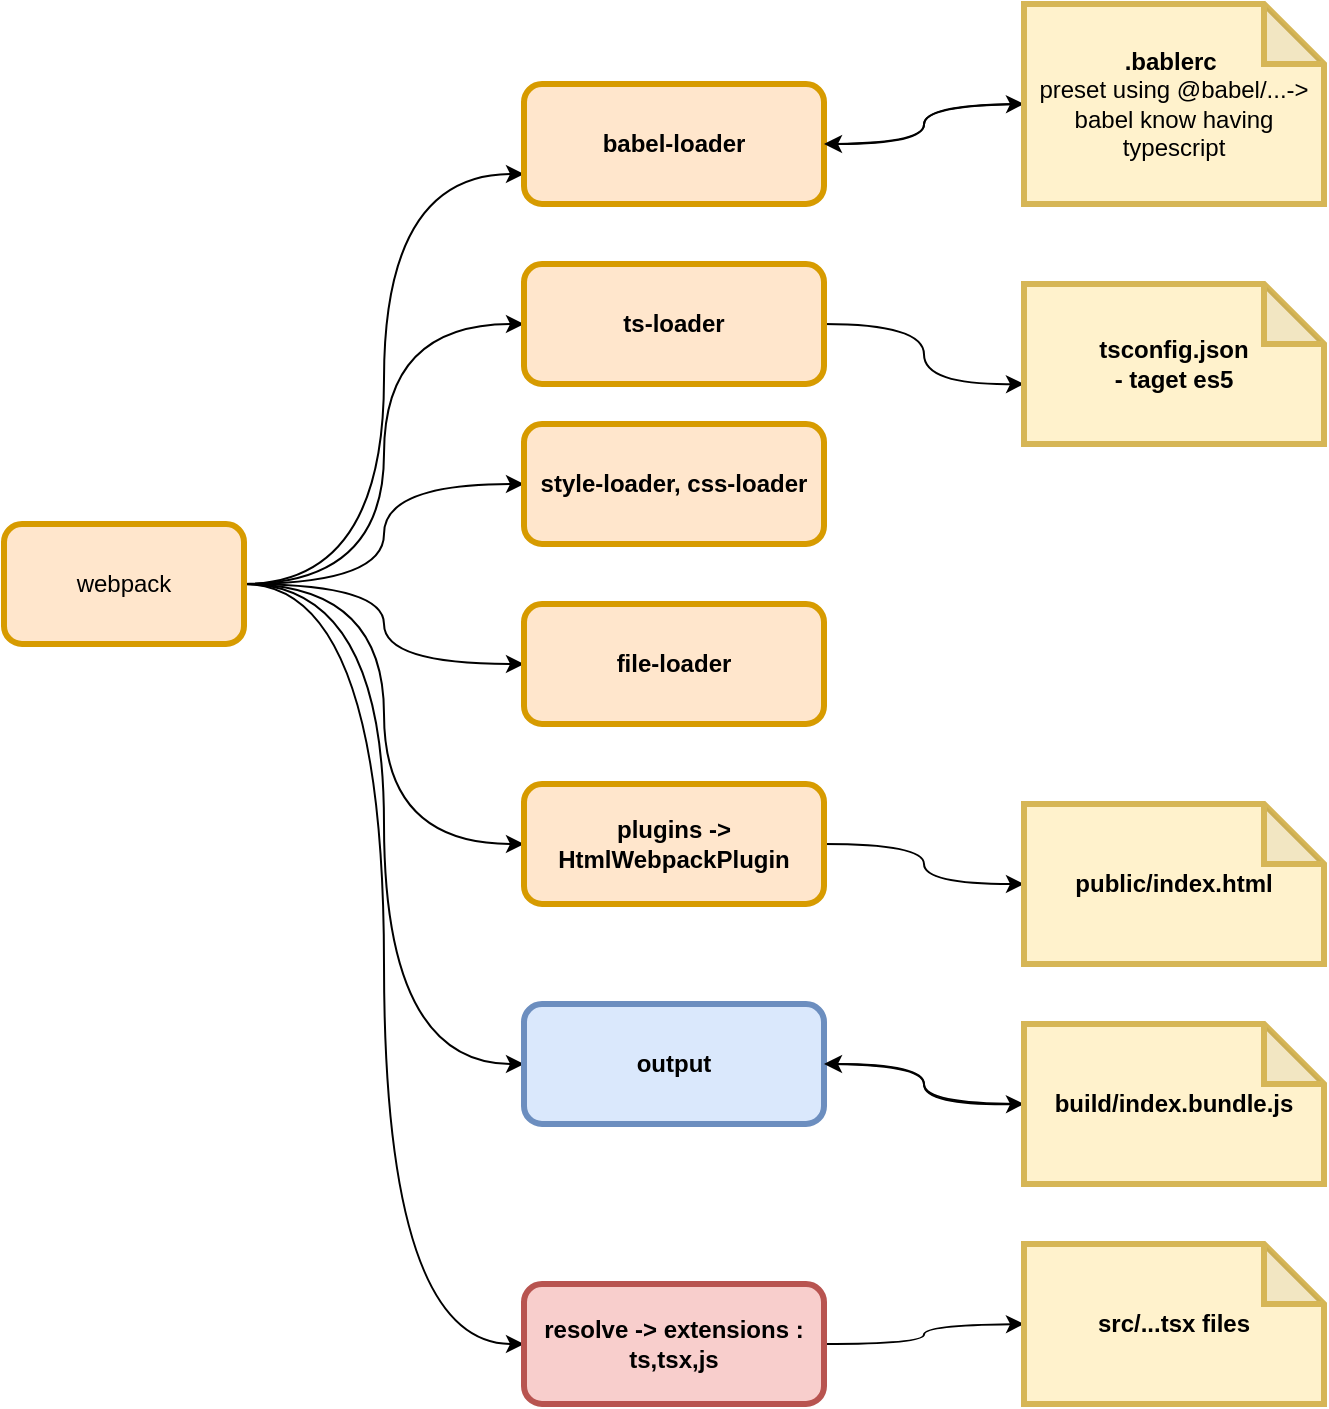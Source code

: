 <mxfile version="14.4.3" type="device"><diagram id="eEhBT9pzi9pnMuvzZ7v7" name="Page-1"><mxGraphModel dx="780" dy="1173" grid="1" gridSize="10" guides="1" tooltips="1" connect="1" arrows="1" fold="1" page="1" pageScale="1" pageWidth="827" pageHeight="1169" math="0" shadow="0"><root><mxCell id="0"/><mxCell id="1" parent="0"/><mxCell id="jli8rcFTPAU1Wi8rg1YY-21" style="edgeStyle=orthogonalEdgeStyle;curved=1;rounded=0;orthogonalLoop=1;jettySize=auto;html=1;entryX=0;entryY=0.75;entryDx=0;entryDy=0;fontColor=#000000;" edge="1" parent="1" source="jli8rcFTPAU1Wi8rg1YY-13" target="jli8rcFTPAU1Wi8rg1YY-17"><mxGeometry relative="1" as="geometry"/></mxCell><mxCell id="jli8rcFTPAU1Wi8rg1YY-34" style="edgeStyle=orthogonalEdgeStyle;curved=1;rounded=0;orthogonalLoop=1;jettySize=auto;html=1;entryX=0;entryY=0.5;entryDx=0;entryDy=0;fontColor=#000000;" edge="1" parent="1" source="jli8rcFTPAU1Wi8rg1YY-13" target="jli8rcFTPAU1Wi8rg1YY-18"><mxGeometry relative="1" as="geometry"/></mxCell><mxCell id="jli8rcFTPAU1Wi8rg1YY-35" style="edgeStyle=orthogonalEdgeStyle;curved=1;rounded=0;orthogonalLoop=1;jettySize=auto;html=1;fontColor=#000000;" edge="1" parent="1" source="jli8rcFTPAU1Wi8rg1YY-13" target="jli8rcFTPAU1Wi8rg1YY-19"><mxGeometry relative="1" as="geometry"/></mxCell><mxCell id="jli8rcFTPAU1Wi8rg1YY-36" style="edgeStyle=orthogonalEdgeStyle;curved=1;rounded=0;orthogonalLoop=1;jettySize=auto;html=1;fontColor=#000000;" edge="1" parent="1" source="jli8rcFTPAU1Wi8rg1YY-13" target="jli8rcFTPAU1Wi8rg1YY-20"><mxGeometry relative="1" as="geometry"/></mxCell><mxCell id="jli8rcFTPAU1Wi8rg1YY-37" style="edgeStyle=orthogonalEdgeStyle;curved=1;rounded=0;orthogonalLoop=1;jettySize=auto;html=1;entryX=0;entryY=0.5;entryDx=0;entryDy=0;fontColor=#000000;" edge="1" parent="1" source="jli8rcFTPAU1Wi8rg1YY-13" target="jli8rcFTPAU1Wi8rg1YY-23"><mxGeometry relative="1" as="geometry"/></mxCell><mxCell id="jli8rcFTPAU1Wi8rg1YY-38" style="edgeStyle=orthogonalEdgeStyle;curved=1;rounded=0;orthogonalLoop=1;jettySize=auto;html=1;entryX=0;entryY=0.5;entryDx=0;entryDy=0;fontColor=#000000;" edge="1" parent="1" source="jli8rcFTPAU1Wi8rg1YY-13" target="jli8rcFTPAU1Wi8rg1YY-26"><mxGeometry relative="1" as="geometry"/></mxCell><mxCell id="jli8rcFTPAU1Wi8rg1YY-39" style="edgeStyle=orthogonalEdgeStyle;curved=1;rounded=0;orthogonalLoop=1;jettySize=auto;html=1;entryX=0;entryY=0.5;entryDx=0;entryDy=0;fontColor=#000000;" edge="1" parent="1" source="jli8rcFTPAU1Wi8rg1YY-13" target="jli8rcFTPAU1Wi8rg1YY-29"><mxGeometry relative="1" as="geometry"/></mxCell><mxCell id="jli8rcFTPAU1Wi8rg1YY-13" value="webpack" style="rounded=1;whiteSpace=wrap;html=1;shadow=0;glass=0;labelBackgroundColor=none;sketch=0;strokeWidth=3;align=center;fillColor=#ffe6cc;strokeColor=#d79b00;" vertex="1" parent="1"><mxGeometry x="20" y="490" width="120" height="60" as="geometry"/></mxCell><mxCell id="jli8rcFTPAU1Wi8rg1YY-22" style="edgeStyle=orthogonalEdgeStyle;curved=1;rounded=0;orthogonalLoop=1;jettySize=auto;html=1;entryX=0;entryY=0.5;entryDx=0;entryDy=0;fontColor=#000000;" edge="1" parent="1" source="jli8rcFTPAU1Wi8rg1YY-17"><mxGeometry relative="1" as="geometry"><mxPoint x="530" y="280" as="targetPoint"/></mxGeometry></mxCell><mxCell id="jli8rcFTPAU1Wi8rg1YY-17" value="&lt;b&gt;babel-loader&lt;/b&gt;" style="rounded=1;html=1;shadow=0;glass=0;labelBackgroundColor=none;sketch=0;strokeWidth=3;align=center;fillColor=#ffe6cc;strokeColor=#d79b00;whiteSpace=wrap;spacingLeft=2;spacingRight=2;" vertex="1" parent="1"><mxGeometry x="280" y="270" width="150" height="60" as="geometry"/></mxCell><mxCell id="jli8rcFTPAU1Wi8rg1YY-33" style="edgeStyle=orthogonalEdgeStyle;curved=1;rounded=0;orthogonalLoop=1;jettySize=auto;html=1;entryX=0;entryY=0.5;entryDx=0;entryDy=0;fontColor=#000000;" edge="1" parent="1" source="jli8rcFTPAU1Wi8rg1YY-18"><mxGeometry relative="1" as="geometry"><mxPoint x="530" y="420" as="targetPoint"/></mxGeometry></mxCell><mxCell id="jli8rcFTPAU1Wi8rg1YY-18" value="&lt;b&gt;ts-loader&lt;/b&gt;" style="rounded=1;html=1;shadow=0;glass=0;labelBackgroundColor=none;sketch=0;strokeWidth=3;align=center;fillColor=#ffe6cc;strokeColor=#d79b00;whiteSpace=wrap;spacingLeft=2;spacingRight=2;" vertex="1" parent="1"><mxGeometry x="280" y="360" width="150" height="60" as="geometry"/></mxCell><mxCell id="jli8rcFTPAU1Wi8rg1YY-19" value="&lt;b&gt;style-loader, css-loader&lt;/b&gt;" style="rounded=1;html=1;shadow=0;glass=0;labelBackgroundColor=none;sketch=0;strokeWidth=3;align=center;fillColor=#ffe6cc;strokeColor=#d79b00;whiteSpace=wrap;spacingLeft=2;spacingRight=2;" vertex="1" parent="1"><mxGeometry x="280" y="440" width="150" height="60" as="geometry"/></mxCell><mxCell id="jli8rcFTPAU1Wi8rg1YY-20" value="&lt;b&gt;file-loader&lt;/b&gt;" style="rounded=1;html=1;shadow=0;glass=0;labelBackgroundColor=none;sketch=0;strokeWidth=3;align=center;fillColor=#ffe6cc;strokeColor=#d79b00;whiteSpace=wrap;spacingLeft=2;spacingRight=2;" vertex="1" parent="1"><mxGeometry x="280" y="530" width="150" height="60" as="geometry"/></mxCell><mxCell id="jli8rcFTPAU1Wi8rg1YY-25" style="edgeStyle=orthogonalEdgeStyle;curved=1;rounded=0;orthogonalLoop=1;jettySize=auto;html=1;fontColor=#000000;entryX=0;entryY=0.5;entryDx=0;entryDy=0;entryPerimeter=0;" edge="1" parent="1" source="jli8rcFTPAU1Wi8rg1YY-23" target="jli8rcFTPAU1Wi8rg1YY-44"><mxGeometry relative="1" as="geometry"><mxPoint x="530" y="680" as="targetPoint"/></mxGeometry></mxCell><mxCell id="jli8rcFTPAU1Wi8rg1YY-23" value="&lt;b&gt;plugins -&amp;gt; HtmlWebpackPlugin&lt;/b&gt;" style="rounded=1;html=1;shadow=0;glass=0;labelBackgroundColor=none;sketch=0;strokeWidth=3;align=center;fillColor=#ffe6cc;strokeColor=#d79b00;whiteSpace=wrap;spacingLeft=2;spacingRight=2;" vertex="1" parent="1"><mxGeometry x="280" y="620" width="150" height="60" as="geometry"/></mxCell><mxCell id="jli8rcFTPAU1Wi8rg1YY-28" style="edgeStyle=orthogonalEdgeStyle;curved=1;rounded=0;orthogonalLoop=1;jettySize=auto;html=1;fontColor=#000000;" edge="1" parent="1" source="jli8rcFTPAU1Wi8rg1YY-26"><mxGeometry relative="1" as="geometry"><mxPoint x="530" y="780" as="targetPoint"/></mxGeometry></mxCell><mxCell id="jli8rcFTPAU1Wi8rg1YY-26" value="&lt;b&gt;output&lt;/b&gt;" style="rounded=1;html=1;shadow=0;glass=0;labelBackgroundColor=none;sketch=0;strokeWidth=3;align=center;fillColor=#dae8fc;strokeColor=#6c8ebf;whiteSpace=wrap;spacingLeft=2;spacingRight=2;" vertex="1" parent="1"><mxGeometry x="280" y="730" width="150" height="60" as="geometry"/></mxCell><mxCell id="jli8rcFTPAU1Wi8rg1YY-31" style="edgeStyle=orthogonalEdgeStyle;curved=1;rounded=0;orthogonalLoop=1;jettySize=auto;html=1;fontColor=#000000;" edge="1" parent="1" source="jli8rcFTPAU1Wi8rg1YY-29"><mxGeometry relative="1" as="geometry"><mxPoint x="530" y="890" as="targetPoint"/></mxGeometry></mxCell><mxCell id="jli8rcFTPAU1Wi8rg1YY-29" value="&lt;b&gt;resolve -&amp;gt; extensions : ts,tsx,js&lt;/b&gt;" style="rounded=1;html=1;shadow=0;glass=0;labelBackgroundColor=none;sketch=0;strokeWidth=3;align=center;fillColor=#f8cecc;strokeColor=#b85450;whiteSpace=wrap;spacingLeft=2;spacingRight=2;" vertex="1" parent="1"><mxGeometry x="280" y="870" width="150" height="60" as="geometry"/></mxCell><mxCell id="jli8rcFTPAU1Wi8rg1YY-41" value="" style="edgeStyle=orthogonalEdgeStyle;curved=1;rounded=0;orthogonalLoop=1;jettySize=auto;html=1;fontColor=#000000;" edge="1" parent="1" target="jli8rcFTPAU1Wi8rg1YY-17"><mxGeometry relative="1" as="geometry"><mxPoint x="530" y="280" as="sourcePoint"/></mxGeometry></mxCell><mxCell id="jli8rcFTPAU1Wi8rg1YY-40" value="&lt;b&gt;.bablerc&amp;nbsp;&lt;br&gt;&lt;/b&gt;&lt;span&gt;preset using @babel/...-&amp;gt; babel know having typescript&lt;/span&gt;" style="shape=note;whiteSpace=wrap;html=1;backgroundOutline=1;darkOpacity=0.05;shadow=0;glass=0;labelBackgroundColor=none;sketch=0;strokeWidth=3;align=center;fillColor=#fff2cc;strokeColor=#d6b656;" vertex="1" parent="1"><mxGeometry x="530" y="230" width="150" height="100" as="geometry"/></mxCell><mxCell id="jli8rcFTPAU1Wi8rg1YY-43" value="&lt;b&gt;tsconfig.json&lt;br&gt;- taget es5&lt;/b&gt;" style="shape=note;whiteSpace=wrap;html=1;backgroundOutline=1;darkOpacity=0.05;shadow=0;glass=0;labelBackgroundColor=none;sketch=0;strokeWidth=3;align=center;fillColor=#fff2cc;strokeColor=#d6b656;" vertex="1" parent="1"><mxGeometry x="530" y="370" width="150" height="80" as="geometry"/></mxCell><mxCell id="jli8rcFTPAU1Wi8rg1YY-44" value="&lt;b&gt;public/index.html&lt;/b&gt;" style="shape=note;whiteSpace=wrap;html=1;backgroundOutline=1;darkOpacity=0.05;shadow=0;glass=0;labelBackgroundColor=none;sketch=0;strokeWidth=3;align=center;fillColor=#fff2cc;strokeColor=#d6b656;" vertex="1" parent="1"><mxGeometry x="530" y="630" width="150" height="80" as="geometry"/></mxCell><mxCell id="jli8rcFTPAU1Wi8rg1YY-46" value="" style="edgeStyle=orthogonalEdgeStyle;curved=1;rounded=0;orthogonalLoop=1;jettySize=auto;html=1;fontColor=#000000;" edge="1" parent="1" source="jli8rcFTPAU1Wi8rg1YY-45" target="jli8rcFTPAU1Wi8rg1YY-26"><mxGeometry relative="1" as="geometry"/></mxCell><mxCell id="jli8rcFTPAU1Wi8rg1YY-45" value="&lt;b&gt;build/index.bundle.js&lt;/b&gt;" style="shape=note;whiteSpace=wrap;html=1;backgroundOutline=1;darkOpacity=0.05;shadow=0;glass=0;labelBackgroundColor=none;sketch=0;strokeWidth=3;align=center;fillColor=#fff2cc;strokeColor=#d6b656;" vertex="1" parent="1"><mxGeometry x="530" y="740" width="150" height="80" as="geometry"/></mxCell><mxCell id="jli8rcFTPAU1Wi8rg1YY-47" value="&lt;b&gt;src/...tsx files&lt;/b&gt;" style="shape=note;whiteSpace=wrap;html=1;backgroundOutline=1;darkOpacity=0.05;shadow=0;glass=0;labelBackgroundColor=none;sketch=0;strokeWidth=3;align=center;fillColor=#fff2cc;strokeColor=#d6b656;" vertex="1" parent="1"><mxGeometry x="530" y="850" width="150" height="80" as="geometry"/></mxCell></root></mxGraphModel></diagram></mxfile>